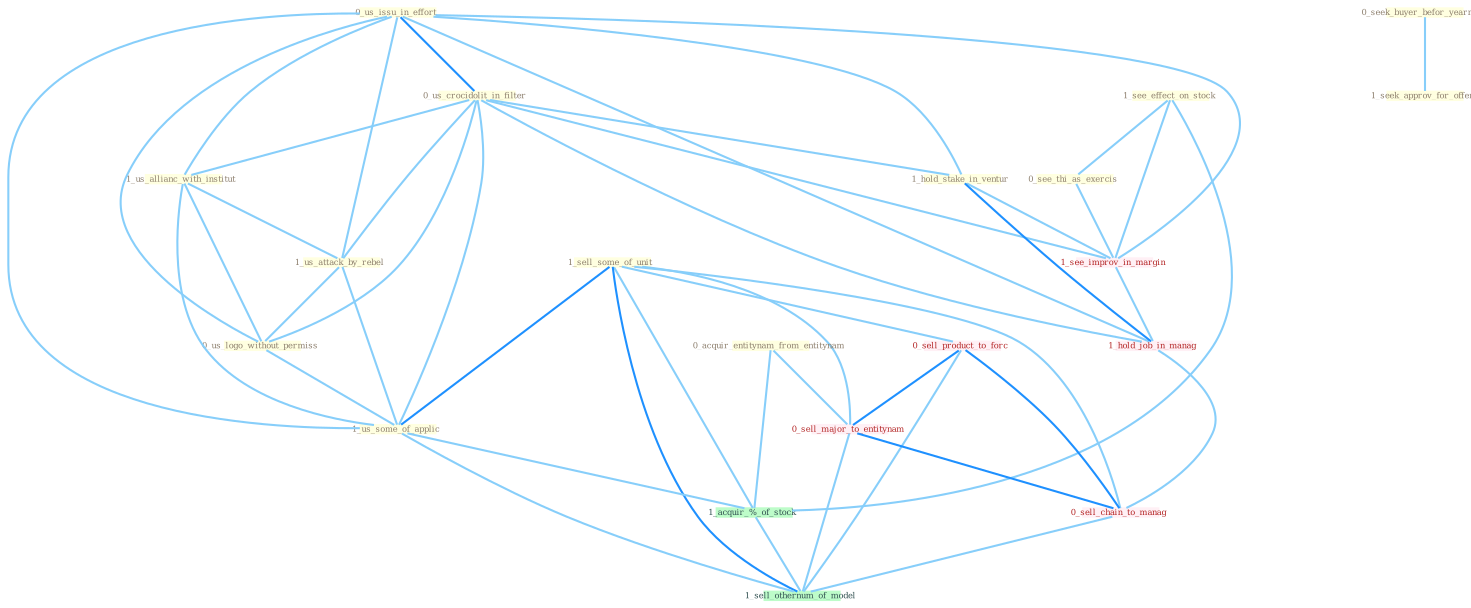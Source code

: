Graph G{ 
    node
    [shape=polygon,style=filled,width=.5,height=.06,color="#BDFCC9",fixedsize=true,fontsize=4,
    fontcolor="#2f4f4f"];
    {node
    [color="#ffffe0", fontcolor="#8b7d6b"] "0_us_issu_in_effort " "0_us_crocidolit_in_filter " "1_sell_some_of_unit " "1_us_allianc_with_institut " "1_us_attack_by_rebel " "0_seek_buyer_befor_yearnum " "0_us_logo_without_permiss " "1_see_effect_on_stock " "1_hold_stake_in_ventur " "0_see_thi_as_exercis " "0_acquir_entitynam_from_entitynam " "1_seek_approv_for_offer " "1_us_some_of_applic "}
{node [color="#fff0f5", fontcolor="#b22222"] "1_see_improv_in_margin " "1_hold_job_in_manag " "0_sell_product_to_forc " "0_sell_major_to_entitynam " "0_sell_chain_to_manag "}
edge [color="#B0E2FF"];

	"0_us_issu_in_effort " -- "0_us_crocidolit_in_filter " [w="2", color="#1e90ff" , len=0.8];
	"0_us_issu_in_effort " -- "1_us_allianc_with_institut " [w="1", color="#87cefa" ];
	"0_us_issu_in_effort " -- "1_us_attack_by_rebel " [w="1", color="#87cefa" ];
	"0_us_issu_in_effort " -- "0_us_logo_without_permiss " [w="1", color="#87cefa" ];
	"0_us_issu_in_effort " -- "1_hold_stake_in_ventur " [w="1", color="#87cefa" ];
	"0_us_issu_in_effort " -- "1_us_some_of_applic " [w="1", color="#87cefa" ];
	"0_us_issu_in_effort " -- "1_see_improv_in_margin " [w="1", color="#87cefa" ];
	"0_us_issu_in_effort " -- "1_hold_job_in_manag " [w="1", color="#87cefa" ];
	"0_us_crocidolit_in_filter " -- "1_us_allianc_with_institut " [w="1", color="#87cefa" ];
	"0_us_crocidolit_in_filter " -- "1_us_attack_by_rebel " [w="1", color="#87cefa" ];
	"0_us_crocidolit_in_filter " -- "0_us_logo_without_permiss " [w="1", color="#87cefa" ];
	"0_us_crocidolit_in_filter " -- "1_hold_stake_in_ventur " [w="1", color="#87cefa" ];
	"0_us_crocidolit_in_filter " -- "1_us_some_of_applic " [w="1", color="#87cefa" ];
	"0_us_crocidolit_in_filter " -- "1_see_improv_in_margin " [w="1", color="#87cefa" ];
	"0_us_crocidolit_in_filter " -- "1_hold_job_in_manag " [w="1", color="#87cefa" ];
	"1_sell_some_of_unit " -- "1_us_some_of_applic " [w="2", color="#1e90ff" , len=0.8];
	"1_sell_some_of_unit " -- "1_acquir_%_of_stock " [w="1", color="#87cefa" ];
	"1_sell_some_of_unit " -- "0_sell_product_to_forc " [w="1", color="#87cefa" ];
	"1_sell_some_of_unit " -- "0_sell_major_to_entitynam " [w="1", color="#87cefa" ];
	"1_sell_some_of_unit " -- "0_sell_chain_to_manag " [w="1", color="#87cefa" ];
	"1_sell_some_of_unit " -- "1_sell_othernum_of_model " [w="2", color="#1e90ff" , len=0.8];
	"1_us_allianc_with_institut " -- "1_us_attack_by_rebel " [w="1", color="#87cefa" ];
	"1_us_allianc_with_institut " -- "0_us_logo_without_permiss " [w="1", color="#87cefa" ];
	"1_us_allianc_with_institut " -- "1_us_some_of_applic " [w="1", color="#87cefa" ];
	"1_us_attack_by_rebel " -- "0_us_logo_without_permiss " [w="1", color="#87cefa" ];
	"1_us_attack_by_rebel " -- "1_us_some_of_applic " [w="1", color="#87cefa" ];
	"0_seek_buyer_befor_yearnum " -- "1_seek_approv_for_offer " [w="1", color="#87cefa" ];
	"0_us_logo_without_permiss " -- "1_us_some_of_applic " [w="1", color="#87cefa" ];
	"1_see_effect_on_stock " -- "0_see_thi_as_exercis " [w="1", color="#87cefa" ];
	"1_see_effect_on_stock " -- "1_see_improv_in_margin " [w="1", color="#87cefa" ];
	"1_see_effect_on_stock " -- "1_acquir_%_of_stock " [w="1", color="#87cefa" ];
	"1_hold_stake_in_ventur " -- "1_see_improv_in_margin " [w="1", color="#87cefa" ];
	"1_hold_stake_in_ventur " -- "1_hold_job_in_manag " [w="2", color="#1e90ff" , len=0.8];
	"0_see_thi_as_exercis " -- "1_see_improv_in_margin " [w="1", color="#87cefa" ];
	"0_acquir_entitynam_from_entitynam " -- "1_acquir_%_of_stock " [w="1", color="#87cefa" ];
	"0_acquir_entitynam_from_entitynam " -- "0_sell_major_to_entitynam " [w="1", color="#87cefa" ];
	"1_us_some_of_applic " -- "1_acquir_%_of_stock " [w="1", color="#87cefa" ];
	"1_us_some_of_applic " -- "1_sell_othernum_of_model " [w="1", color="#87cefa" ];
	"1_see_improv_in_margin " -- "1_hold_job_in_manag " [w="1", color="#87cefa" ];
	"1_acquir_%_of_stock " -- "1_sell_othernum_of_model " [w="1", color="#87cefa" ];
	"1_hold_job_in_manag " -- "0_sell_chain_to_manag " [w="1", color="#87cefa" ];
	"0_sell_product_to_forc " -- "0_sell_major_to_entitynam " [w="2", color="#1e90ff" , len=0.8];
	"0_sell_product_to_forc " -- "0_sell_chain_to_manag " [w="2", color="#1e90ff" , len=0.8];
	"0_sell_product_to_forc " -- "1_sell_othernum_of_model " [w="1", color="#87cefa" ];
	"0_sell_major_to_entitynam " -- "0_sell_chain_to_manag " [w="2", color="#1e90ff" , len=0.8];
	"0_sell_major_to_entitynam " -- "1_sell_othernum_of_model " [w="1", color="#87cefa" ];
	"0_sell_chain_to_manag " -- "1_sell_othernum_of_model " [w="1", color="#87cefa" ];
}